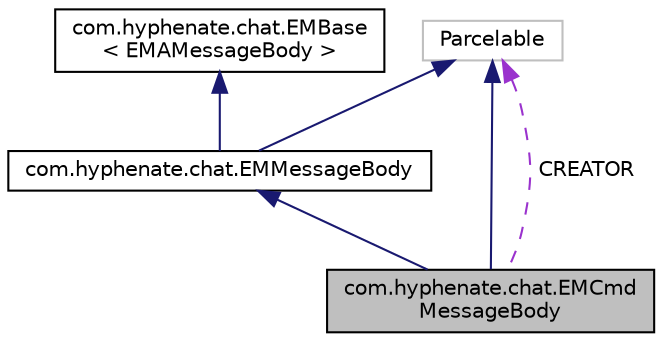 digraph "com.hyphenate.chat.EMCmdMessageBody"
{
  edge [fontname="Helvetica",fontsize="10",labelfontname="Helvetica",labelfontsize="10"];
  node [fontname="Helvetica",fontsize="10",shape=record];
  Node1 [label="com.hyphenate.chat.EMCmd\lMessageBody",height=0.2,width=0.4,color="black", fillcolor="grey75", style="filled", fontcolor="black"];
  Node2 -> Node1 [dir="back",color="midnightblue",fontsize="10",style="solid",fontname="Helvetica"];
  Node2 [label="com.hyphenate.chat.EMMessageBody",height=0.2,width=0.4,color="black", fillcolor="white", style="filled",URL="$classcom_1_1hyphenate_1_1chat_1_1EMMessageBody.html"];
  Node3 -> Node2 [dir="back",color="midnightblue",fontsize="10",style="solid",fontname="Helvetica"];
  Node3 [label="com.hyphenate.chat.EMBase\l\< EMAMessageBody \>",height=0.2,width=0.4,color="black", fillcolor="white", style="filled",URL="$classcom_1_1hyphenate_1_1chat_1_1EMBase.html"];
  Node4 -> Node2 [dir="back",color="midnightblue",fontsize="10",style="solid",fontname="Helvetica"];
  Node4 [label="Parcelable",height=0.2,width=0.4,color="grey75", fillcolor="white", style="filled"];
  Node4 -> Node1 [dir="back",color="midnightblue",fontsize="10",style="solid",fontname="Helvetica"];
  Node4 -> Node1 [dir="back",color="darkorchid3",fontsize="10",style="dashed",label=" CREATOR" ,fontname="Helvetica"];
}
